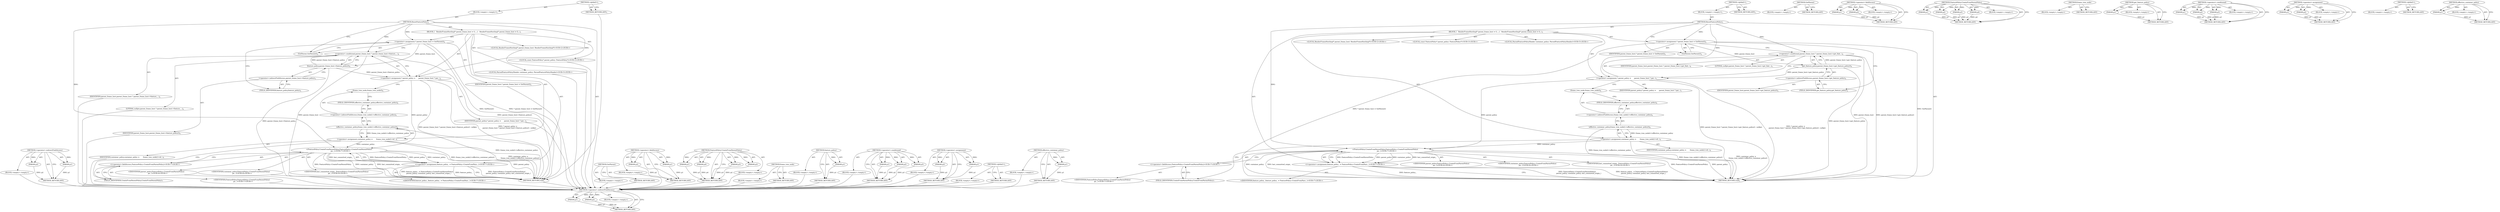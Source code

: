 digraph "effective_container_policy" {
vulnerable_81 [label=<(METHOD,&lt;operator&gt;.indirectFieldAccess)>];
vulnerable_82 [label=<(PARAM,p1)>];
vulnerable_83 [label=<(PARAM,p2)>];
vulnerable_84 [label=<(BLOCK,&lt;empty&gt;,&lt;empty&gt;)>];
vulnerable_85 [label=<(METHOD_RETURN,ANY)>];
vulnerable_6 [label=<(METHOD,&lt;global&gt;)<SUB>1</SUB>>];
vulnerable_7 [label=<(BLOCK,&lt;empty&gt;,&lt;empty&gt;)<SUB>1</SUB>>];
vulnerable_8 [label=<(METHOD,ResetFeaturePolicy)<SUB>1</SUB>>];
vulnerable_9 [label=<(BLOCK,{
   RenderFrameHostImpl* parent_frame_host = G...,{
   RenderFrameHostImpl* parent_frame_host = G...)<SUB>1</SUB>>];
vulnerable_10 [label="<(LOCAL,RenderFrameHostImpl* parent_frame_host: RenderFrameHostImpl*)<SUB>2</SUB>>"];
vulnerable_11 [label=<(&lt;operator&gt;.assignment,* parent_frame_host = GetParent())<SUB>2</SUB>>];
vulnerable_12 [label=<(IDENTIFIER,parent_frame_host,* parent_frame_host = GetParent())<SUB>2</SUB>>];
vulnerable_13 [label=<(GetParent,GetParent())<SUB>2</SUB>>];
vulnerable_14 [label="<(LOCAL,const FeaturePolicy* parent_policy: FeaturePolicy*)<SUB>3</SUB>>"];
vulnerable_15 [label=<(&lt;operator&gt;.assignment,* parent_policy =
      parent_frame_host ? par...)<SUB>3</SUB>>];
vulnerable_16 [label=<(IDENTIFIER,parent_policy,* parent_policy =
      parent_frame_host ? par...)<SUB>3</SUB>>];
vulnerable_17 [label=<(&lt;operator&gt;.conditional,parent_frame_host ? parent_frame_host-&gt;get_feat...)<SUB>4</SUB>>];
vulnerable_18 [label=<(IDENTIFIER,parent_frame_host,parent_frame_host ? parent_frame_host-&gt;get_feat...)<SUB>4</SUB>>];
vulnerable_19 [label=<(get_feature_policy,parent_frame_host-&gt;get_feature_policy())<SUB>4</SUB>>];
vulnerable_20 [label=<(&lt;operator&gt;.indirectFieldAccess,parent_frame_host-&gt;get_feature_policy)<SUB>4</SUB>>];
vulnerable_21 [label=<(IDENTIFIER,parent_frame_host,parent_frame_host-&gt;get_feature_policy())<SUB>4</SUB>>];
vulnerable_22 [label=<(FIELD_IDENTIFIER,get_feature_policy,get_feature_policy)<SUB>4</SUB>>];
vulnerable_23 [label=<(LITERAL,nullptr,parent_frame_host ? parent_frame_host-&gt;get_feat...)<SUB>4</SUB>>];
vulnerable_24 [label="<(LOCAL,ParsedFeaturePolicyHeader container_policy: ParsedFeaturePolicyHeader)<SUB>5</SUB>>"];
vulnerable_25 [label=<(&lt;operator&gt;.assignment,container_policy =
       frame_tree_node()-&gt;ef...)<SUB>5</SUB>>];
vulnerable_26 [label=<(IDENTIFIER,container_policy,container_policy =
       frame_tree_node()-&gt;ef...)<SUB>5</SUB>>];
vulnerable_27 [label=<(effective_container_policy,frame_tree_node()-&gt;effective_container_policy())<SUB>6</SUB>>];
vulnerable_28 [label=<(&lt;operator&gt;.indirectFieldAccess,frame_tree_node()-&gt;effective_container_policy)<SUB>6</SUB>>];
vulnerable_29 [label=<(frame_tree_node,frame_tree_node())<SUB>6</SUB>>];
vulnerable_30 [label=<(FIELD_IDENTIFIER,effective_container_policy,effective_container_policy)<SUB>6</SUB>>];
vulnerable_31 [label="<(&lt;operator&gt;.assignment,feature_policy_ = FeaturePolicy::CreateFromPare...)<SUB>7</SUB>>"];
vulnerable_32 [label="<(IDENTIFIER,feature_policy_,feature_policy_ = FeaturePolicy::CreateFromPare...)<SUB>7</SUB>>"];
vulnerable_33 [label="<(FeaturePolicy.CreateFromParentPolicy,FeaturePolicy::CreateFromParentPolicy(
      pa...)<SUB>7</SUB>>"];
vulnerable_34 [label="<(&lt;operator&gt;.fieldAccess,FeaturePolicy::CreateFromParentPolicy)<SUB>7</SUB>>"];
vulnerable_35 [label="<(IDENTIFIER,FeaturePolicy,FeaturePolicy::CreateFromParentPolicy(
      pa...)<SUB>7</SUB>>"];
vulnerable_36 [label=<(FIELD_IDENTIFIER,CreateFromParentPolicy,CreateFromParentPolicy)<SUB>7</SUB>>];
vulnerable_37 [label="<(IDENTIFIER,parent_policy,FeaturePolicy::CreateFromParentPolicy(
      pa...)<SUB>8</SUB>>"];
vulnerable_38 [label="<(IDENTIFIER,container_policy,FeaturePolicy::CreateFromParentPolicy(
      pa...)<SUB>8</SUB>>"];
vulnerable_39 [label="<(IDENTIFIER,last_committed_origin_,FeaturePolicy::CreateFromParentPolicy(
      pa...)<SUB>8</SUB>>"];
vulnerable_40 [label=<(METHOD_RETURN,void)<SUB>1</SUB>>];
vulnerable_42 [label=<(METHOD_RETURN,ANY)<SUB>1</SUB>>];
vulnerable_68 [label=<(METHOD,GetParent)>];
vulnerable_69 [label=<(BLOCK,&lt;empty&gt;,&lt;empty&gt;)>];
vulnerable_70 [label=<(METHOD_RETURN,ANY)>];
vulnerable_100 [label=<(METHOD,&lt;operator&gt;.fieldAccess)>];
vulnerable_101 [label=<(PARAM,p1)>];
vulnerable_102 [label=<(PARAM,p2)>];
vulnerable_103 [label=<(BLOCK,&lt;empty&gt;,&lt;empty&gt;)>];
vulnerable_104 [label=<(METHOD_RETURN,ANY)>];
vulnerable_93 [label=<(METHOD,FeaturePolicy.CreateFromParentPolicy)>];
vulnerable_94 [label=<(PARAM,p1)>];
vulnerable_95 [label=<(PARAM,p2)>];
vulnerable_96 [label=<(PARAM,p3)>];
vulnerable_97 [label=<(PARAM,p4)>];
vulnerable_98 [label=<(BLOCK,&lt;empty&gt;,&lt;empty&gt;)>];
vulnerable_99 [label=<(METHOD_RETURN,ANY)>];
vulnerable_90 [label=<(METHOD,frame_tree_node)>];
vulnerable_91 [label=<(BLOCK,&lt;empty&gt;,&lt;empty&gt;)>];
vulnerable_92 [label=<(METHOD_RETURN,ANY)>];
vulnerable_77 [label=<(METHOD,get_feature_policy)>];
vulnerable_78 [label=<(PARAM,p1)>];
vulnerable_79 [label=<(BLOCK,&lt;empty&gt;,&lt;empty&gt;)>];
vulnerable_80 [label=<(METHOD_RETURN,ANY)>];
vulnerable_71 [label=<(METHOD,&lt;operator&gt;.conditional)>];
vulnerable_72 [label=<(PARAM,p1)>];
vulnerable_73 [label=<(PARAM,p2)>];
vulnerable_74 [label=<(PARAM,p3)>];
vulnerable_75 [label=<(BLOCK,&lt;empty&gt;,&lt;empty&gt;)>];
vulnerable_76 [label=<(METHOD_RETURN,ANY)>];
vulnerable_63 [label=<(METHOD,&lt;operator&gt;.assignment)>];
vulnerable_64 [label=<(PARAM,p1)>];
vulnerable_65 [label=<(PARAM,p2)>];
vulnerable_66 [label=<(BLOCK,&lt;empty&gt;,&lt;empty&gt;)>];
vulnerable_67 [label=<(METHOD_RETURN,ANY)>];
vulnerable_57 [label=<(METHOD,&lt;global&gt;)<SUB>1</SUB>>];
vulnerable_58 [label=<(BLOCK,&lt;empty&gt;,&lt;empty&gt;)>];
vulnerable_59 [label=<(METHOD_RETURN,ANY)>];
vulnerable_86 [label=<(METHOD,effective_container_policy)>];
vulnerable_87 [label=<(PARAM,p1)>];
vulnerable_88 [label=<(BLOCK,&lt;empty&gt;,&lt;empty&gt;)>];
vulnerable_89 [label=<(METHOD_RETURN,ANY)>];
fixed_81 [label=<(METHOD,&lt;operator&gt;.indirectFieldAccess)>];
fixed_82 [label=<(PARAM,p1)>];
fixed_83 [label=<(PARAM,p2)>];
fixed_84 [label=<(BLOCK,&lt;empty&gt;,&lt;empty&gt;)>];
fixed_85 [label=<(METHOD_RETURN,ANY)>];
fixed_6 [label=<(METHOD,&lt;global&gt;)<SUB>1</SUB>>];
fixed_7 [label=<(BLOCK,&lt;empty&gt;,&lt;empty&gt;)<SUB>1</SUB>>];
fixed_8 [label=<(METHOD,ResetFeaturePolicy)<SUB>1</SUB>>];
fixed_9 [label=<(BLOCK,{
   RenderFrameHostImpl* parent_frame_host = G...,{
   RenderFrameHostImpl* parent_frame_host = G...)<SUB>1</SUB>>];
fixed_10 [label="<(LOCAL,RenderFrameHostImpl* parent_frame_host: RenderFrameHostImpl*)<SUB>2</SUB>>"];
fixed_11 [label=<(&lt;operator&gt;.assignment,* parent_frame_host = GetParent())<SUB>2</SUB>>];
fixed_12 [label=<(IDENTIFIER,parent_frame_host,* parent_frame_host = GetParent())<SUB>2</SUB>>];
fixed_13 [label=<(GetParent,GetParent())<SUB>2</SUB>>];
fixed_14 [label="<(LOCAL,const FeaturePolicy* parent_policy: FeaturePolicy*)<SUB>3</SUB>>"];
fixed_15 [label=<(&lt;operator&gt;.assignment,* parent_policy =
      parent_frame_host ? par...)<SUB>3</SUB>>];
fixed_16 [label=<(IDENTIFIER,parent_policy,* parent_policy =
      parent_frame_host ? par...)<SUB>3</SUB>>];
fixed_17 [label=<(&lt;operator&gt;.conditional,parent_frame_host ? parent_frame_host-&gt;feature_...)<SUB>4</SUB>>];
fixed_18 [label=<(IDENTIFIER,parent_frame_host,parent_frame_host ? parent_frame_host-&gt;feature_...)<SUB>4</SUB>>];
fixed_19 [label=<(feature_policy,parent_frame_host-&gt;feature_policy())<SUB>4</SUB>>];
fixed_20 [label=<(&lt;operator&gt;.indirectFieldAccess,parent_frame_host-&gt;feature_policy)<SUB>4</SUB>>];
fixed_21 [label=<(IDENTIFIER,parent_frame_host,parent_frame_host-&gt;feature_policy())<SUB>4</SUB>>];
fixed_22 [label=<(FIELD_IDENTIFIER,feature_policy,feature_policy)<SUB>4</SUB>>];
fixed_23 [label=<(LITERAL,nullptr,parent_frame_host ? parent_frame_host-&gt;feature_...)<SUB>4</SUB>>];
fixed_24 [label="<(LOCAL,ParsedFeaturePolicyHeader container_policy: ParsedFeaturePolicyHeader)<SUB>5</SUB>>"];
fixed_25 [label=<(&lt;operator&gt;.assignment,container_policy =
       frame_tree_node()-&gt;ef...)<SUB>5</SUB>>];
fixed_26 [label=<(IDENTIFIER,container_policy,container_policy =
       frame_tree_node()-&gt;ef...)<SUB>5</SUB>>];
fixed_27 [label=<(effective_container_policy,frame_tree_node()-&gt;effective_container_policy())<SUB>6</SUB>>];
fixed_28 [label=<(&lt;operator&gt;.indirectFieldAccess,frame_tree_node()-&gt;effective_container_policy)<SUB>6</SUB>>];
fixed_29 [label=<(frame_tree_node,frame_tree_node())<SUB>6</SUB>>];
fixed_30 [label=<(FIELD_IDENTIFIER,effective_container_policy,effective_container_policy)<SUB>6</SUB>>];
fixed_31 [label="<(&lt;operator&gt;.assignment,feature_policy_ = FeaturePolicy::CreateFromPare...)<SUB>7</SUB>>"];
fixed_32 [label="<(IDENTIFIER,feature_policy_,feature_policy_ = FeaturePolicy::CreateFromPare...)<SUB>7</SUB>>"];
fixed_33 [label="<(FeaturePolicy.CreateFromParentPolicy,FeaturePolicy::CreateFromParentPolicy(
      pa...)<SUB>7</SUB>>"];
fixed_34 [label="<(&lt;operator&gt;.fieldAccess,FeaturePolicy::CreateFromParentPolicy)<SUB>7</SUB>>"];
fixed_35 [label="<(IDENTIFIER,FeaturePolicy,FeaturePolicy::CreateFromParentPolicy(
      pa...)<SUB>7</SUB>>"];
fixed_36 [label=<(FIELD_IDENTIFIER,CreateFromParentPolicy,CreateFromParentPolicy)<SUB>7</SUB>>];
fixed_37 [label="<(IDENTIFIER,parent_policy,FeaturePolicy::CreateFromParentPolicy(
      pa...)<SUB>8</SUB>>"];
fixed_38 [label="<(IDENTIFIER,container_policy,FeaturePolicy::CreateFromParentPolicy(
      pa...)<SUB>8</SUB>>"];
fixed_39 [label="<(IDENTIFIER,last_committed_origin_,FeaturePolicy::CreateFromParentPolicy(
      pa...)<SUB>8</SUB>>"];
fixed_40 [label=<(METHOD_RETURN,void)<SUB>1</SUB>>];
fixed_42 [label=<(METHOD_RETURN,ANY)<SUB>1</SUB>>];
fixed_68 [label=<(METHOD,GetParent)>];
fixed_69 [label=<(BLOCK,&lt;empty&gt;,&lt;empty&gt;)>];
fixed_70 [label=<(METHOD_RETURN,ANY)>];
fixed_100 [label=<(METHOD,&lt;operator&gt;.fieldAccess)>];
fixed_101 [label=<(PARAM,p1)>];
fixed_102 [label=<(PARAM,p2)>];
fixed_103 [label=<(BLOCK,&lt;empty&gt;,&lt;empty&gt;)>];
fixed_104 [label=<(METHOD_RETURN,ANY)>];
fixed_93 [label=<(METHOD,FeaturePolicy.CreateFromParentPolicy)>];
fixed_94 [label=<(PARAM,p1)>];
fixed_95 [label=<(PARAM,p2)>];
fixed_96 [label=<(PARAM,p3)>];
fixed_97 [label=<(PARAM,p4)>];
fixed_98 [label=<(BLOCK,&lt;empty&gt;,&lt;empty&gt;)>];
fixed_99 [label=<(METHOD_RETURN,ANY)>];
fixed_90 [label=<(METHOD,frame_tree_node)>];
fixed_91 [label=<(BLOCK,&lt;empty&gt;,&lt;empty&gt;)>];
fixed_92 [label=<(METHOD_RETURN,ANY)>];
fixed_77 [label=<(METHOD,feature_policy)>];
fixed_78 [label=<(PARAM,p1)>];
fixed_79 [label=<(BLOCK,&lt;empty&gt;,&lt;empty&gt;)>];
fixed_80 [label=<(METHOD_RETURN,ANY)>];
fixed_71 [label=<(METHOD,&lt;operator&gt;.conditional)>];
fixed_72 [label=<(PARAM,p1)>];
fixed_73 [label=<(PARAM,p2)>];
fixed_74 [label=<(PARAM,p3)>];
fixed_75 [label=<(BLOCK,&lt;empty&gt;,&lt;empty&gt;)>];
fixed_76 [label=<(METHOD_RETURN,ANY)>];
fixed_63 [label=<(METHOD,&lt;operator&gt;.assignment)>];
fixed_64 [label=<(PARAM,p1)>];
fixed_65 [label=<(PARAM,p2)>];
fixed_66 [label=<(BLOCK,&lt;empty&gt;,&lt;empty&gt;)>];
fixed_67 [label=<(METHOD_RETURN,ANY)>];
fixed_57 [label=<(METHOD,&lt;global&gt;)<SUB>1</SUB>>];
fixed_58 [label=<(BLOCK,&lt;empty&gt;,&lt;empty&gt;)>];
fixed_59 [label=<(METHOD_RETURN,ANY)>];
fixed_86 [label=<(METHOD,effective_container_policy)>];
fixed_87 [label=<(PARAM,p1)>];
fixed_88 [label=<(BLOCK,&lt;empty&gt;,&lt;empty&gt;)>];
fixed_89 [label=<(METHOD_RETURN,ANY)>];
vulnerable_81 -> vulnerable_82  [key=0, label="AST: "];
vulnerable_81 -> vulnerable_82  [key=1, label="DDG: "];
vulnerable_81 -> vulnerable_84  [key=0, label="AST: "];
vulnerable_81 -> vulnerable_83  [key=0, label="AST: "];
vulnerable_81 -> vulnerable_83  [key=1, label="DDG: "];
vulnerable_81 -> vulnerable_85  [key=0, label="AST: "];
vulnerable_81 -> vulnerable_85  [key=1, label="CFG: "];
vulnerable_82 -> vulnerable_85  [key=0, label="DDG: p1"];
vulnerable_83 -> vulnerable_85  [key=0, label="DDG: p2"];
vulnerable_6 -> vulnerable_7  [key=0, label="AST: "];
vulnerable_6 -> vulnerable_42  [key=0, label="AST: "];
vulnerable_6 -> vulnerable_42  [key=1, label="CFG: "];
vulnerable_7 -> vulnerable_8  [key=0, label="AST: "];
vulnerable_8 -> vulnerable_9  [key=0, label="AST: "];
vulnerable_8 -> vulnerable_40  [key=0, label="AST: "];
vulnerable_8 -> vulnerable_13  [key=0, label="CFG: "];
vulnerable_8 -> vulnerable_11  [key=0, label="DDG: "];
vulnerable_8 -> vulnerable_15  [key=0, label="DDG: "];
vulnerable_8 -> vulnerable_17  [key=0, label="DDG: "];
vulnerable_8 -> vulnerable_33  [key=0, label="DDG: "];
vulnerable_9 -> vulnerable_10  [key=0, label="AST: "];
vulnerable_9 -> vulnerable_11  [key=0, label="AST: "];
vulnerable_9 -> vulnerable_14  [key=0, label="AST: "];
vulnerable_9 -> vulnerable_15  [key=0, label="AST: "];
vulnerable_9 -> vulnerable_24  [key=0, label="AST: "];
vulnerable_9 -> vulnerable_25  [key=0, label="AST: "];
vulnerable_9 -> vulnerable_31  [key=0, label="AST: "];
vulnerable_11 -> vulnerable_12  [key=0, label="AST: "];
vulnerable_11 -> vulnerable_13  [key=0, label="AST: "];
vulnerable_11 -> vulnerable_22  [key=0, label="CFG: "];
vulnerable_11 -> vulnerable_17  [key=0, label="CFG: "];
vulnerable_11 -> vulnerable_40  [key=0, label="DDG: GetParent()"];
vulnerable_11 -> vulnerable_40  [key=1, label="DDG: * parent_frame_host = GetParent()"];
vulnerable_11 -> vulnerable_19  [key=0, label="DDG: parent_frame_host"];
vulnerable_13 -> vulnerable_11  [key=0, label="CFG: "];
vulnerable_15 -> vulnerable_16  [key=0, label="AST: "];
vulnerable_15 -> vulnerable_17  [key=0, label="AST: "];
vulnerable_15 -> vulnerable_29  [key=0, label="CFG: "];
vulnerable_15 -> vulnerable_40  [key=0, label="DDG: parent_frame_host ? parent_frame_host-&gt;get_feature_policy() : nullptr"];
vulnerable_15 -> vulnerable_40  [key=1, label="DDG: * parent_policy =
      parent_frame_host ? parent_frame_host-&gt;get_feature_policy() : nullptr"];
vulnerable_15 -> vulnerable_33  [key=0, label="DDG: parent_policy"];
vulnerable_17 -> vulnerable_18  [key=0, label="AST: "];
vulnerable_17 -> vulnerable_19  [key=0, label="AST: "];
vulnerable_17 -> vulnerable_23  [key=0, label="AST: "];
vulnerable_17 -> vulnerable_15  [key=0, label="CFG: "];
vulnerable_17 -> vulnerable_40  [key=0, label="DDG: parent_frame_host"];
vulnerable_17 -> vulnerable_40  [key=1, label="DDG: parent_frame_host-&gt;get_feature_policy()"];
vulnerable_19 -> vulnerable_20  [key=0, label="AST: "];
vulnerable_19 -> vulnerable_17  [key=0, label="CFG: "];
vulnerable_19 -> vulnerable_17  [key=1, label="DDG: parent_frame_host-&gt;get_feature_policy"];
vulnerable_19 -> vulnerable_40  [key=0, label="DDG: parent_frame_host-&gt;get_feature_policy"];
vulnerable_19 -> vulnerable_15  [key=0, label="DDG: parent_frame_host-&gt;get_feature_policy"];
vulnerable_20 -> vulnerable_21  [key=0, label="AST: "];
vulnerable_20 -> vulnerable_22  [key=0, label="AST: "];
vulnerable_20 -> vulnerable_19  [key=0, label="CFG: "];
vulnerable_22 -> vulnerable_20  [key=0, label="CFG: "];
vulnerable_25 -> vulnerable_26  [key=0, label="AST: "];
vulnerable_25 -> vulnerable_27  [key=0, label="AST: "];
vulnerable_25 -> vulnerable_36  [key=0, label="CFG: "];
vulnerable_25 -> vulnerable_40  [key=0, label="DDG: frame_tree_node()-&gt;effective_container_policy()"];
vulnerable_25 -> vulnerable_40  [key=1, label="DDG: container_policy =
       frame_tree_node()-&gt;effective_container_policy()"];
vulnerable_25 -> vulnerable_33  [key=0, label="DDG: container_policy"];
vulnerable_27 -> vulnerable_28  [key=0, label="AST: "];
vulnerable_27 -> vulnerable_25  [key=0, label="CFG: "];
vulnerable_27 -> vulnerable_25  [key=1, label="DDG: frame_tree_node()-&gt;effective_container_policy"];
vulnerable_27 -> vulnerable_40  [key=0, label="DDG: frame_tree_node()-&gt;effective_container_policy"];
vulnerable_28 -> vulnerable_29  [key=0, label="AST: "];
vulnerable_28 -> vulnerable_30  [key=0, label="AST: "];
vulnerable_28 -> vulnerable_27  [key=0, label="CFG: "];
vulnerable_29 -> vulnerable_30  [key=0, label="CFG: "];
vulnerable_30 -> vulnerable_28  [key=0, label="CFG: "];
vulnerable_31 -> vulnerable_32  [key=0, label="AST: "];
vulnerable_31 -> vulnerable_33  [key=0, label="AST: "];
vulnerable_31 -> vulnerable_40  [key=0, label="CFG: "];
vulnerable_31 -> vulnerable_40  [key=1, label="DDG: FeaturePolicy::CreateFromParentPolicy(
      parent_policy, container_policy, last_committed_origin_)"];
vulnerable_31 -> vulnerable_40  [key=2, label="DDG: feature_policy_ = FeaturePolicy::CreateFromParentPolicy(
      parent_policy, container_policy, last_committed_origin_)"];
vulnerable_31 -> vulnerable_40  [key=3, label="DDG: feature_policy_"];
vulnerable_33 -> vulnerable_34  [key=0, label="AST: "];
vulnerable_33 -> vulnerable_37  [key=0, label="AST: "];
vulnerable_33 -> vulnerable_38  [key=0, label="AST: "];
vulnerable_33 -> vulnerable_39  [key=0, label="AST: "];
vulnerable_33 -> vulnerable_31  [key=0, label="CFG: "];
vulnerable_33 -> vulnerable_31  [key=1, label="DDG: FeaturePolicy::CreateFromParentPolicy"];
vulnerable_33 -> vulnerable_31  [key=2, label="DDG: parent_policy"];
vulnerable_33 -> vulnerable_31  [key=3, label="DDG: container_policy"];
vulnerable_33 -> vulnerable_31  [key=4, label="DDG: last_committed_origin_"];
vulnerable_33 -> vulnerable_40  [key=0, label="DDG: FeaturePolicy::CreateFromParentPolicy"];
vulnerable_33 -> vulnerable_40  [key=1, label="DDG: parent_policy"];
vulnerable_33 -> vulnerable_40  [key=2, label="DDG: container_policy"];
vulnerable_33 -> vulnerable_40  [key=3, label="DDG: last_committed_origin_"];
vulnerable_34 -> vulnerable_35  [key=0, label="AST: "];
vulnerable_34 -> vulnerable_36  [key=0, label="AST: "];
vulnerable_34 -> vulnerable_33  [key=0, label="CFG: "];
vulnerable_36 -> vulnerable_34  [key=0, label="CFG: "];
vulnerable_68 -> vulnerable_69  [key=0, label="AST: "];
vulnerable_68 -> vulnerable_70  [key=0, label="AST: "];
vulnerable_68 -> vulnerable_70  [key=1, label="CFG: "];
vulnerable_100 -> vulnerable_101  [key=0, label="AST: "];
vulnerable_100 -> vulnerable_101  [key=1, label="DDG: "];
vulnerable_100 -> vulnerable_103  [key=0, label="AST: "];
vulnerable_100 -> vulnerable_102  [key=0, label="AST: "];
vulnerable_100 -> vulnerable_102  [key=1, label="DDG: "];
vulnerable_100 -> vulnerable_104  [key=0, label="AST: "];
vulnerable_100 -> vulnerable_104  [key=1, label="CFG: "];
vulnerable_101 -> vulnerable_104  [key=0, label="DDG: p1"];
vulnerable_102 -> vulnerable_104  [key=0, label="DDG: p2"];
vulnerable_93 -> vulnerable_94  [key=0, label="AST: "];
vulnerable_93 -> vulnerable_94  [key=1, label="DDG: "];
vulnerable_93 -> vulnerable_98  [key=0, label="AST: "];
vulnerable_93 -> vulnerable_95  [key=0, label="AST: "];
vulnerable_93 -> vulnerable_95  [key=1, label="DDG: "];
vulnerable_93 -> vulnerable_99  [key=0, label="AST: "];
vulnerable_93 -> vulnerable_99  [key=1, label="CFG: "];
vulnerable_93 -> vulnerable_96  [key=0, label="AST: "];
vulnerable_93 -> vulnerable_96  [key=1, label="DDG: "];
vulnerable_93 -> vulnerable_97  [key=0, label="AST: "];
vulnerable_93 -> vulnerable_97  [key=1, label="DDG: "];
vulnerable_94 -> vulnerable_99  [key=0, label="DDG: p1"];
vulnerable_95 -> vulnerable_99  [key=0, label="DDG: p2"];
vulnerable_96 -> vulnerable_99  [key=0, label="DDG: p3"];
vulnerable_97 -> vulnerable_99  [key=0, label="DDG: p4"];
vulnerable_90 -> vulnerable_91  [key=0, label="AST: "];
vulnerable_90 -> vulnerable_92  [key=0, label="AST: "];
vulnerable_90 -> vulnerable_92  [key=1, label="CFG: "];
vulnerable_77 -> vulnerable_78  [key=0, label="AST: "];
vulnerable_77 -> vulnerable_78  [key=1, label="DDG: "];
vulnerable_77 -> vulnerable_79  [key=0, label="AST: "];
vulnerable_77 -> vulnerable_80  [key=0, label="AST: "];
vulnerable_77 -> vulnerable_80  [key=1, label="CFG: "];
vulnerable_78 -> vulnerable_80  [key=0, label="DDG: p1"];
vulnerable_71 -> vulnerable_72  [key=0, label="AST: "];
vulnerable_71 -> vulnerable_72  [key=1, label="DDG: "];
vulnerable_71 -> vulnerable_75  [key=0, label="AST: "];
vulnerable_71 -> vulnerable_73  [key=0, label="AST: "];
vulnerable_71 -> vulnerable_73  [key=1, label="DDG: "];
vulnerable_71 -> vulnerable_76  [key=0, label="AST: "];
vulnerable_71 -> vulnerable_76  [key=1, label="CFG: "];
vulnerable_71 -> vulnerable_74  [key=0, label="AST: "];
vulnerable_71 -> vulnerable_74  [key=1, label="DDG: "];
vulnerable_72 -> vulnerable_76  [key=0, label="DDG: p1"];
vulnerable_73 -> vulnerable_76  [key=0, label="DDG: p2"];
vulnerable_74 -> vulnerable_76  [key=0, label="DDG: p3"];
vulnerable_63 -> vulnerable_64  [key=0, label="AST: "];
vulnerable_63 -> vulnerable_64  [key=1, label="DDG: "];
vulnerable_63 -> vulnerable_66  [key=0, label="AST: "];
vulnerable_63 -> vulnerable_65  [key=0, label="AST: "];
vulnerable_63 -> vulnerable_65  [key=1, label="DDG: "];
vulnerable_63 -> vulnerable_67  [key=0, label="AST: "];
vulnerable_63 -> vulnerable_67  [key=1, label="CFG: "];
vulnerable_64 -> vulnerable_67  [key=0, label="DDG: p1"];
vulnerable_65 -> vulnerable_67  [key=0, label="DDG: p2"];
vulnerable_57 -> vulnerable_58  [key=0, label="AST: "];
vulnerable_57 -> vulnerable_59  [key=0, label="AST: "];
vulnerable_57 -> vulnerable_59  [key=1, label="CFG: "];
vulnerable_86 -> vulnerable_87  [key=0, label="AST: "];
vulnerable_86 -> vulnerable_87  [key=1, label="DDG: "];
vulnerable_86 -> vulnerable_88  [key=0, label="AST: "];
vulnerable_86 -> vulnerable_89  [key=0, label="AST: "];
vulnerable_86 -> vulnerable_89  [key=1, label="CFG: "];
vulnerable_87 -> vulnerable_89  [key=0, label="DDG: p1"];
fixed_81 -> fixed_82  [key=0, label="AST: "];
fixed_81 -> fixed_82  [key=1, label="DDG: "];
fixed_81 -> fixed_84  [key=0, label="AST: "];
fixed_81 -> fixed_83  [key=0, label="AST: "];
fixed_81 -> fixed_83  [key=1, label="DDG: "];
fixed_81 -> fixed_85  [key=0, label="AST: "];
fixed_81 -> fixed_85  [key=1, label="CFG: "];
fixed_82 -> fixed_85  [key=0, label="DDG: p1"];
fixed_83 -> fixed_85  [key=0, label="DDG: p2"];
fixed_84 -> vulnerable_81  [key=0];
fixed_85 -> vulnerable_81  [key=0];
fixed_6 -> fixed_7  [key=0, label="AST: "];
fixed_6 -> fixed_42  [key=0, label="AST: "];
fixed_6 -> fixed_42  [key=1, label="CFG: "];
fixed_7 -> fixed_8  [key=0, label="AST: "];
fixed_8 -> fixed_9  [key=0, label="AST: "];
fixed_8 -> fixed_40  [key=0, label="AST: "];
fixed_8 -> fixed_13  [key=0, label="CFG: "];
fixed_8 -> fixed_11  [key=0, label="DDG: "];
fixed_8 -> fixed_15  [key=0, label="DDG: "];
fixed_8 -> fixed_17  [key=0, label="DDG: "];
fixed_8 -> fixed_33  [key=0, label="DDG: "];
fixed_9 -> fixed_10  [key=0, label="AST: "];
fixed_9 -> fixed_11  [key=0, label="AST: "];
fixed_9 -> fixed_14  [key=0, label="AST: "];
fixed_9 -> fixed_15  [key=0, label="AST: "];
fixed_9 -> fixed_24  [key=0, label="AST: "];
fixed_9 -> fixed_25  [key=0, label="AST: "];
fixed_9 -> fixed_31  [key=0, label="AST: "];
fixed_10 -> vulnerable_81  [key=0];
fixed_11 -> fixed_12  [key=0, label="AST: "];
fixed_11 -> fixed_13  [key=0, label="AST: "];
fixed_11 -> fixed_22  [key=0, label="CFG: "];
fixed_11 -> fixed_17  [key=0, label="CFG: "];
fixed_11 -> fixed_40  [key=0, label="DDG: GetParent()"];
fixed_11 -> fixed_40  [key=1, label="DDG: * parent_frame_host = GetParent()"];
fixed_11 -> fixed_19  [key=0, label="DDG: parent_frame_host"];
fixed_12 -> vulnerable_81  [key=0];
fixed_13 -> fixed_11  [key=0, label="CFG: "];
fixed_14 -> vulnerable_81  [key=0];
fixed_15 -> fixed_16  [key=0, label="AST: "];
fixed_15 -> fixed_17  [key=0, label="AST: "];
fixed_15 -> fixed_29  [key=0, label="CFG: "];
fixed_15 -> fixed_40  [key=0, label="DDG: parent_frame_host ? parent_frame_host-&gt;feature_policy() : nullptr"];
fixed_15 -> fixed_40  [key=1, label="DDG: * parent_policy =
      parent_frame_host ? parent_frame_host-&gt;feature_policy() : nullptr"];
fixed_15 -> fixed_33  [key=0, label="DDG: parent_policy"];
fixed_16 -> vulnerable_81  [key=0];
fixed_17 -> fixed_18  [key=0, label="AST: "];
fixed_17 -> fixed_19  [key=0, label="AST: "];
fixed_17 -> fixed_23  [key=0, label="AST: "];
fixed_17 -> fixed_15  [key=0, label="CFG: "];
fixed_17 -> fixed_40  [key=0, label="DDG: parent_frame_host"];
fixed_17 -> fixed_40  [key=1, label="DDG: parent_frame_host-&gt;feature_policy()"];
fixed_18 -> vulnerable_81  [key=0];
fixed_19 -> fixed_20  [key=0, label="AST: "];
fixed_19 -> fixed_17  [key=0, label="CFG: "];
fixed_19 -> fixed_17  [key=1, label="DDG: parent_frame_host-&gt;feature_policy"];
fixed_19 -> fixed_40  [key=0, label="DDG: parent_frame_host-&gt;feature_policy"];
fixed_19 -> fixed_15  [key=0, label="DDG: parent_frame_host-&gt;feature_policy"];
fixed_20 -> fixed_21  [key=0, label="AST: "];
fixed_20 -> fixed_22  [key=0, label="AST: "];
fixed_20 -> fixed_19  [key=0, label="CFG: "];
fixed_21 -> vulnerable_81  [key=0];
fixed_22 -> fixed_20  [key=0, label="CFG: "];
fixed_23 -> vulnerable_81  [key=0];
fixed_24 -> vulnerable_81  [key=0];
fixed_25 -> fixed_26  [key=0, label="AST: "];
fixed_25 -> fixed_27  [key=0, label="AST: "];
fixed_25 -> fixed_36  [key=0, label="CFG: "];
fixed_25 -> fixed_40  [key=0, label="DDG: frame_tree_node()-&gt;effective_container_policy()"];
fixed_25 -> fixed_40  [key=1, label="DDG: container_policy =
       frame_tree_node()-&gt;effective_container_policy()"];
fixed_25 -> fixed_33  [key=0, label="DDG: container_policy"];
fixed_26 -> vulnerable_81  [key=0];
fixed_27 -> fixed_28  [key=0, label="AST: "];
fixed_27 -> fixed_25  [key=0, label="CFG: "];
fixed_27 -> fixed_25  [key=1, label="DDG: frame_tree_node()-&gt;effective_container_policy"];
fixed_27 -> fixed_40  [key=0, label="DDG: frame_tree_node()-&gt;effective_container_policy"];
fixed_28 -> fixed_29  [key=0, label="AST: "];
fixed_28 -> fixed_30  [key=0, label="AST: "];
fixed_28 -> fixed_27  [key=0, label="CFG: "];
fixed_29 -> fixed_30  [key=0, label="CFG: "];
fixed_30 -> fixed_28  [key=0, label="CFG: "];
fixed_31 -> fixed_32  [key=0, label="AST: "];
fixed_31 -> fixed_33  [key=0, label="AST: "];
fixed_31 -> fixed_40  [key=0, label="CFG: "];
fixed_31 -> fixed_40  [key=1, label="DDG: FeaturePolicy::CreateFromParentPolicy(
      parent_policy, container_policy, last_committed_origin_)"];
fixed_31 -> fixed_40  [key=2, label="DDG: feature_policy_ = FeaturePolicy::CreateFromParentPolicy(
      parent_policy, container_policy, last_committed_origin_)"];
fixed_31 -> fixed_40  [key=3, label="DDG: feature_policy_"];
fixed_32 -> vulnerable_81  [key=0];
fixed_33 -> fixed_34  [key=0, label="AST: "];
fixed_33 -> fixed_37  [key=0, label="AST: "];
fixed_33 -> fixed_38  [key=0, label="AST: "];
fixed_33 -> fixed_39  [key=0, label="AST: "];
fixed_33 -> fixed_31  [key=0, label="CFG: "];
fixed_33 -> fixed_31  [key=1, label="DDG: FeaturePolicy::CreateFromParentPolicy"];
fixed_33 -> fixed_31  [key=2, label="DDG: parent_policy"];
fixed_33 -> fixed_31  [key=3, label="DDG: container_policy"];
fixed_33 -> fixed_31  [key=4, label="DDG: last_committed_origin_"];
fixed_33 -> fixed_40  [key=0, label="DDG: FeaturePolicy::CreateFromParentPolicy"];
fixed_33 -> fixed_40  [key=1, label="DDG: parent_policy"];
fixed_33 -> fixed_40  [key=2, label="DDG: container_policy"];
fixed_33 -> fixed_40  [key=3, label="DDG: last_committed_origin_"];
fixed_34 -> fixed_35  [key=0, label="AST: "];
fixed_34 -> fixed_36  [key=0, label="AST: "];
fixed_34 -> fixed_33  [key=0, label="CFG: "];
fixed_35 -> vulnerable_81  [key=0];
fixed_36 -> fixed_34  [key=0, label="CFG: "];
fixed_37 -> vulnerable_81  [key=0];
fixed_38 -> vulnerable_81  [key=0];
fixed_39 -> vulnerable_81  [key=0];
fixed_40 -> vulnerable_81  [key=0];
fixed_42 -> vulnerable_81  [key=0];
fixed_68 -> fixed_69  [key=0, label="AST: "];
fixed_68 -> fixed_70  [key=0, label="AST: "];
fixed_68 -> fixed_70  [key=1, label="CFG: "];
fixed_69 -> vulnerable_81  [key=0];
fixed_70 -> vulnerable_81  [key=0];
fixed_100 -> fixed_101  [key=0, label="AST: "];
fixed_100 -> fixed_101  [key=1, label="DDG: "];
fixed_100 -> fixed_103  [key=0, label="AST: "];
fixed_100 -> fixed_102  [key=0, label="AST: "];
fixed_100 -> fixed_102  [key=1, label="DDG: "];
fixed_100 -> fixed_104  [key=0, label="AST: "];
fixed_100 -> fixed_104  [key=1, label="CFG: "];
fixed_101 -> fixed_104  [key=0, label="DDG: p1"];
fixed_102 -> fixed_104  [key=0, label="DDG: p2"];
fixed_103 -> vulnerable_81  [key=0];
fixed_104 -> vulnerable_81  [key=0];
fixed_93 -> fixed_94  [key=0, label="AST: "];
fixed_93 -> fixed_94  [key=1, label="DDG: "];
fixed_93 -> fixed_98  [key=0, label="AST: "];
fixed_93 -> fixed_95  [key=0, label="AST: "];
fixed_93 -> fixed_95  [key=1, label="DDG: "];
fixed_93 -> fixed_99  [key=0, label="AST: "];
fixed_93 -> fixed_99  [key=1, label="CFG: "];
fixed_93 -> fixed_96  [key=0, label="AST: "];
fixed_93 -> fixed_96  [key=1, label="DDG: "];
fixed_93 -> fixed_97  [key=0, label="AST: "];
fixed_93 -> fixed_97  [key=1, label="DDG: "];
fixed_94 -> fixed_99  [key=0, label="DDG: p1"];
fixed_95 -> fixed_99  [key=0, label="DDG: p2"];
fixed_96 -> fixed_99  [key=0, label="DDG: p3"];
fixed_97 -> fixed_99  [key=0, label="DDG: p4"];
fixed_98 -> vulnerable_81  [key=0];
fixed_99 -> vulnerable_81  [key=0];
fixed_90 -> fixed_91  [key=0, label="AST: "];
fixed_90 -> fixed_92  [key=0, label="AST: "];
fixed_90 -> fixed_92  [key=1, label="CFG: "];
fixed_91 -> vulnerable_81  [key=0];
fixed_92 -> vulnerable_81  [key=0];
fixed_77 -> fixed_78  [key=0, label="AST: "];
fixed_77 -> fixed_78  [key=1, label="DDG: "];
fixed_77 -> fixed_79  [key=0, label="AST: "];
fixed_77 -> fixed_80  [key=0, label="AST: "];
fixed_77 -> fixed_80  [key=1, label="CFG: "];
fixed_78 -> fixed_80  [key=0, label="DDG: p1"];
fixed_79 -> vulnerable_81  [key=0];
fixed_80 -> vulnerable_81  [key=0];
fixed_71 -> fixed_72  [key=0, label="AST: "];
fixed_71 -> fixed_72  [key=1, label="DDG: "];
fixed_71 -> fixed_75  [key=0, label="AST: "];
fixed_71 -> fixed_73  [key=0, label="AST: "];
fixed_71 -> fixed_73  [key=1, label="DDG: "];
fixed_71 -> fixed_76  [key=0, label="AST: "];
fixed_71 -> fixed_76  [key=1, label="CFG: "];
fixed_71 -> fixed_74  [key=0, label="AST: "];
fixed_71 -> fixed_74  [key=1, label="DDG: "];
fixed_72 -> fixed_76  [key=0, label="DDG: p1"];
fixed_73 -> fixed_76  [key=0, label="DDG: p2"];
fixed_74 -> fixed_76  [key=0, label="DDG: p3"];
fixed_75 -> vulnerable_81  [key=0];
fixed_76 -> vulnerable_81  [key=0];
fixed_63 -> fixed_64  [key=0, label="AST: "];
fixed_63 -> fixed_64  [key=1, label="DDG: "];
fixed_63 -> fixed_66  [key=0, label="AST: "];
fixed_63 -> fixed_65  [key=0, label="AST: "];
fixed_63 -> fixed_65  [key=1, label="DDG: "];
fixed_63 -> fixed_67  [key=0, label="AST: "];
fixed_63 -> fixed_67  [key=1, label="CFG: "];
fixed_64 -> fixed_67  [key=0, label="DDG: p1"];
fixed_65 -> fixed_67  [key=0, label="DDG: p2"];
fixed_66 -> vulnerable_81  [key=0];
fixed_67 -> vulnerable_81  [key=0];
fixed_57 -> fixed_58  [key=0, label="AST: "];
fixed_57 -> fixed_59  [key=0, label="AST: "];
fixed_57 -> fixed_59  [key=1, label="CFG: "];
fixed_58 -> vulnerable_81  [key=0];
fixed_59 -> vulnerable_81  [key=0];
fixed_86 -> fixed_87  [key=0, label="AST: "];
fixed_86 -> fixed_87  [key=1, label="DDG: "];
fixed_86 -> fixed_88  [key=0, label="AST: "];
fixed_86 -> fixed_89  [key=0, label="AST: "];
fixed_86 -> fixed_89  [key=1, label="CFG: "];
fixed_87 -> fixed_89  [key=0, label="DDG: p1"];
fixed_88 -> vulnerable_81  [key=0];
fixed_89 -> vulnerable_81  [key=0];
}
